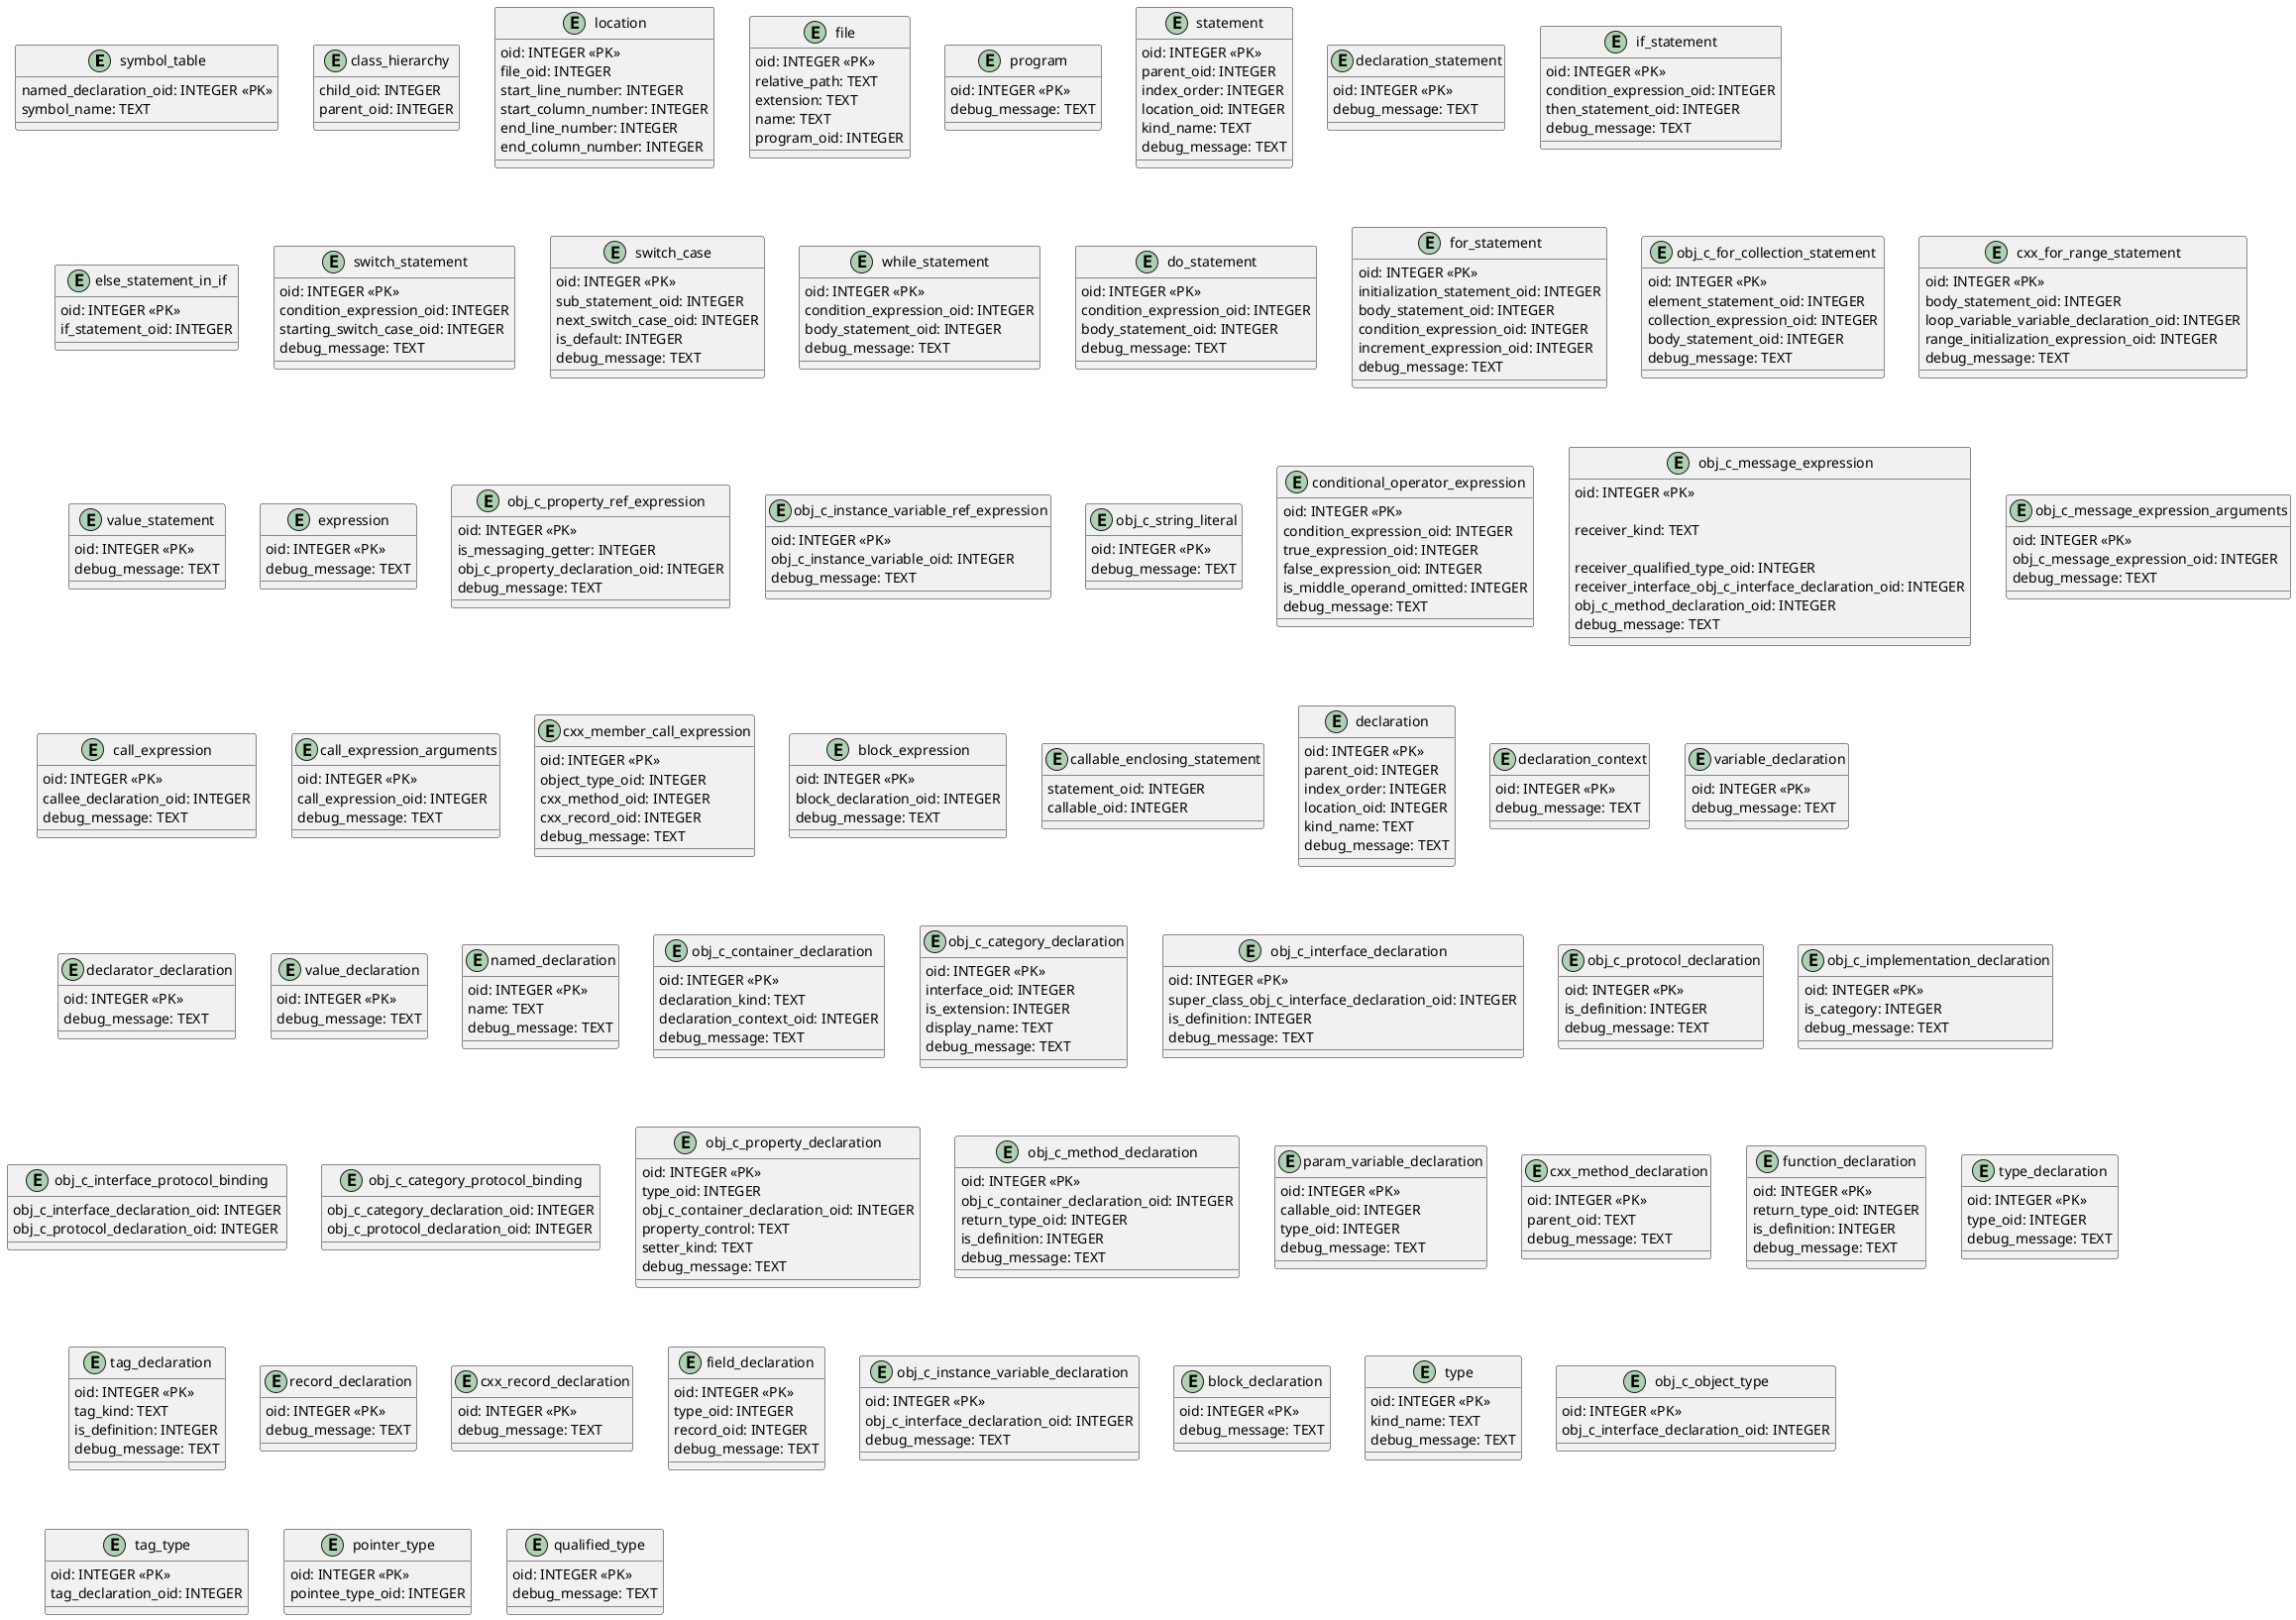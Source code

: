 @startuml
' Store named declaration oid and its symbol name
entity symbol_table {
	named_declaration_oid: INTEGER <<PK>>
	symbol_name: TEXT
}

' class inheritance
entity class_hierarchy {
    child_oid: INTEGER
    parent_oid: INTEGER
}

' code location
entity location {
    oid: INTEGER <<PK>>
    file_oid: INTEGER
    start_line_number: INTEGER
    start_column_number: INTEGER
    end_line_number: INTEGER
    end_column_number: INTEGER
}

entity file {
    oid: INTEGER <<PK>>
    relative_path: TEXT
    extension: TEXT
    name: TEXT
	program_oid: INTEGER
}

entity program {
    oid: INTEGER <<PK>>
    debug_message: TEXT
}

' ---------
' STATEMENT
' ---------
entity statement {
    oid: INTEGER <<PK>>
    parent_oid: INTEGER
    index_order: INTEGER
    location_oid: INTEGER
    ' Statement kind name
    kind_name: TEXT
    debug_message: TEXT
}

entity declaration_statement {
    oid: INTEGER <<PK>>
    debug_message: TEXT
}

entity if_statement {
    oid: INTEGER <<PK>>
    ' Gets the condition of this ‘if’ statement, the condition is an expression
    condition_expression_oid: INTEGER
    ' Gets the ‘then’ statement of this ‘if’ statement
    then_statement_oid: INTEGER
    debug_message: TEXT
}

' Gets the ‘else’ statement of this ‘if’ statement, if any
entity else_statement_in_if {
    oid: INTEGER <<PK>>
    if_statement_oid: INTEGER
}

entity switch_statement {
    oid: INTEGER <<PK>>
    ' Gets the condition of this switch statement, the condition is an expression
    condition_expression_oid: INTEGER
    ' Gets the starting switch case statement of this switch statement
    starting_switch_case_oid: INTEGER
    debug_message: TEXT
}

entity switch_case {
    oid: INTEGER <<PK>>
    sub_statement_oid: INTEGER
    ' Gets the next switch case belonging to the same switch statement, if any
    next_switch_case_oid: INTEGER
    is_default: INTEGER
    debug_message: TEXT
}

entity while_statement {
    oid: INTEGER <<PK>>
    condition_expression_oid: INTEGER
    body_statement_oid: INTEGER
    debug_message: TEXT
}

entity do_statement {
    oid: INTEGER <<PK>>
    condition_expression_oid: INTEGER
    body_statement_oid: INTEGER
    debug_message: TEXT
}

' !!! This represents a 'for (init;cond;inc)' stmt, not for-in stmt
entity for_statement {
    oid: INTEGER <<PK>>
    initialization_statement_oid: INTEGER
    body_statement_oid: INTEGER
    ' Gets the condition expression
    condition_expression_oid: INTEGER
    ' Gets the increment expression
    increment_expression_oid: INTEGER
    debug_message: TEXT
}

' Represents Objective-C's collection statement
' This is represented as 'for (element 'in' collection-expression)' stmt
entity obj_c_for_collection_statement {
    oid: INTEGER <<PK>>
    element_statement_oid: INTEGER
    collection_expression_oid: INTEGER
    body_statement_oid: INTEGER
    debug_message: TEXT
}

' This represents C++0x [stmt.ranged]'s ranged for statement, represented as 'for (range-declarator : range-expression)' or 'for (init-statement range-declarator : range-expression)'.
entity cxx_for_range_statement {
    oid: INTEGER <<PK>>
    body_statement_oid: INTEGER
    loop_variable_variable_declaration_oid: INTEGER
    range_initialization_expression_oid: INTEGER
    debug_message: TEXT
    ' Those attributes below are for desugared form. No need to store them.
    ' initialization_statement_oid: INTEGER
    ' condition_expression_oid: INTEGER
    ' begin_declaration_statement_oid: INTEGER
    ' end_declaration_statement_oid: INTEGER
    '' Gets the increment expression
    ' increment_expression_oid: INTEGER
}

entity value_statement {
    oid: INTEGER <<PK>>
    debug_message: TEXT
}

entity expression {
    oid: INTEGER <<PK>>
    debug_message: TEXT
}

'A dot-syntax expression to access an ObjC property.'
entity obj_c_property_ref_expression {
    oid: INTEGER <<PK>>
    is_messaging_getter: INTEGER
    obj_c_property_declaration_oid: INTEGER
    debug_message: TEXT
}

'A reference to an ObjC instance variable'
entity obj_c_instance_variable_ref_expression {
    oid: INTEGER <<PK>>
    obj_c_instance_variable_oid: INTEGER
    debug_message: TEXT
}

' Used for Objective-C string literals
entity obj_c_string_literal {
    oid: INTEGER <<PK>>
    ' store the string literal
    debug_message: TEXT
}

' This models both ConditionalOperator and BinaryConditionalOperator in Clang AST
' BinaryConditionalOperator: The middle operand in a conditional expression may be omitted
' e.g.: x ? : y see https://gcc.gnu.org/onlinedocs/gcc/Conditionals.html
entity conditional_operator_expression {
    oid: INTEGER <<PK>>
    condition_expression_oid: INTEGER
    ' Return the subexpression which will be evaluated if the condition evaluates to true
    true_expression_oid: INTEGER
    ' Return the subexpression which will be evaluated if the condition evaluates to false
    false_expression_oid: INTEGER
    ' For BinaryConditionalOperator
    is_middle_operand_omitted: INTEGER
    debug_message: TEXT
}

' An expression that sends a message to the given Objective-C object or class
' [SampleClass sayHello 1 2]
entity obj_c_message_expression {
    oid: INTEGER <<PK>>

    ' The kind of receiver this message is sending to.
    ' Enum:
    ' class: The receiver is a class.
    ' instance: The receiver is an object instance.
    ' super_class: The receiver is a superclass.
    ' super_instance: The receiver is the instance of the superclass object.
    receiver_kind: TEXT

    ' Retrieve the receiver type to which this message is being directed
    receiver_qualified_type_oid: INTEGER
    ' Retrieve the Objective-C interface to which this message is being directed, if known
    receiver_interface_obj_c_interface_declaration_oid: INTEGER
    obj_c_method_declaration_oid: INTEGER
    debug_message: TEXT
}

' The arguments to an obj_c_message_expression, not including the receiver
entity obj_c_message_expression_arguments {
    oid: INTEGER <<PK>>
    obj_c_message_expression_oid: INTEGER
    debug_message: TEXT
}

' An expression represents a function call
entity call_expression {
    oid: INTEGER <<PK>>
    callee_declaration_oid: INTEGER
    debug_message: TEXT
}

' The arguments to an call_expression, not including the receiver
entity call_expression_arguments {
    oid: INTEGER <<PK>>
    call_expression_oid: INTEGER
    debug_message: TEXT
}

' Represents a call to a member function that may be written either with member call syntax
' (e.g., "obj.func()" or "objptr->func()") or with normal function-call syntax ("func()")
' within a member function that ends up calling a member function.
entity cxx_member_call_expression {
    oid: INTEGER <<PK>>
    ' the type of the object argument.
    object_type_oid: INTEGER
    ' the declaration of the called method.
    cxx_method_oid: INTEGER
    ' the CXXRecordDecl for the underlying type of the implicit object argument.
    cxx_record_oid: INTEGER
    debug_message: TEXT
}

' BlockExpr - Adaptor class for mixing a BlockDecl with expressions.
' ^{ statement-body } or ^(int arg1, float arg2){ statement-body }
entity block_expression {
    oid: INTEGER <<PK>>
    block_declaration_oid: INTEGER
    debug_message: TEXT
}

' Record the corresponding relationship between a statement and its caller callable
entity callable_enclosing_statement {
    statement_oid: INTEGER
    callable_oid: INTEGER
}

' -----------
' DECLARATION
' -----------
entity declaration {
    oid: INTEGER <<PK>>
    parent_oid: INTEGER
    index_order: INTEGER
    location_oid: INTEGER
    ' Declaration kind name
    kind_name: TEXT
    debug_message: TEXT
}

' Not modeling this for now becasue except OMPDeclareMapperDecl,
' all declaration context are also inherited from Decl
' This is used only as base class of specific decl types that can act as declaration contexts
entity declaration_context {
    oid: INTEGER <<PK>>
    debug_message: TEXT
}

' Represents a variable declaration or definition
entity variable_declaration {
    oid: INTEGER <<PK>>
    debug_message: TEXT
}

' Represents a ValueDecl that came out of a declarator.
' Contains type source information through TypeSourceInfo.
entity declarator_declaration {
    oid: INTEGER <<PK>>
    debug_message: TEXT
}

' Represent the declaration of a variable (in which case it is an lvalue) a function (in which case it is a function designator) or an enum constant.
entity value_declaration {
    oid: INTEGER <<PK>>
    debug_message: TEXT
}

' This represents a decl that may have a name
entity named_declaration {
    oid: INTEGER <<PK>>
    name: TEXT
    debug_message: TEXT
}

' Represents a container for method declarations
entity obj_c_container_declaration {
    oid: INTEGER <<PK>>
    declaration_kind: TEXT
    ' Not modeling this
    declaration_context_oid: INTEGER
    debug_message: TEXT
}

' Represents a category declaration
entity obj_c_category_declaration {
    oid: INTEGER <<PK>>
    interface_oid: INTEGER
    is_extension: INTEGER
    display_name: TEXT
    debug_message: TEXT
}

entity obj_c_interface_declaration {
    oid: INTEGER <<PK>>
    ' Get super class (of type obj_c_interface_declaration)
    super_class_obj_c_interface_declaration_oid: INTEGER
    ' Determine whether this particular declaration of this class is actually also a definition.
    is_definition: INTEGER
    debug_message: TEXT
}

entity obj_c_protocol_declaration {
    oid: INTEGER <<PK>>
    ' Determine whether this particular declaration is also the definition.
    is_definition: INTEGER
    debug_message: TEXT
}

entity obj_c_implementation_declaration {
    oid: INTEGER <<PK>>
    is_category: INTEGER
    debug_message: TEXT
}

' Binding interface and protocol
entity obj_c_interface_protocol_binding {
    obj_c_interface_declaration_oid: INTEGER
    obj_c_protocol_declaration_oid: INTEGER
}

' Binding category and protocol
entity obj_c_category_protocol_binding {
    obj_c_category_declaration_oid: INTEGER
    obj_c_protocol_declaration_oid: INTEGER
}

' Represents one property declaration in an Objective-C interface
entity obj_c_property_declaration {
    oid: INTEGER <<PK>>
    type_oid: INTEGER
    obj_c_container_declaration_oid: INTEGER
    ' Enum: none, required, optional
    property_control: TEXT
    ' Enum: assign, retain, copy, weak
    setter_kind: TEXT
    debug_message: TEXT
}

' ObjC methods can be declared within 4 contexts: class interfaces, categories, protocols, and class implementations.
entity obj_c_method_declaration {
    oid: INTEGER <<PK>>
    obj_c_container_declaration_oid: INTEGER
    ' Enum: interface, category, protocol, implementation
    return_type_oid: INTEGER
    ' Returns whether this specific method is a definition.
    is_definition: INTEGER
    debug_message: TEXT
}

entity param_variable_declaration {
    oid: INTEGER <<PK>>
    callable_oid: INTEGER
    type_oid: INTEGER
    debug_message: TEXT
}

' Represents a static or instance method of a struct/union/class.
entity cxx_method_declaration {
    oid: INTEGER <<PK>>
    ' the parent of this method declaration, which is the class in which this method is defined.
    parent_oid: TEXT
    debug_message: TEXT
}

' Represents a function declaration or definition.
entity function_declaration {
    oid: INTEGER <<PK>>
    return_type_oid: INTEGER
    ' Returns whether this specific declaration of the function is also a definition that does not contain uninstantiated body. This does not determine whether the function has been defined (e.g., in a previous definition); for that information, use isDefined. Note: the function declaration does not become a definition until the parser reaches the definition, if called before, this function will return `false`.
    is_definition: INTEGER
    debug_message: TEXT
}

' Represents a declaration of a type.
entity type_declaration {
    oid: INTEGER <<PK>>
    ' Type defined by this node
    type_oid: INTEGER
    debug_message: TEXT
}

' Represents the declaration of a struct/union/class/enum.
entity tag_declaration {
    oid: INTEGER <<PK>>
    ' The kind of a tag type.
    ' Enum: struct, interface, union, class, enum
    tag_kind: TEXT
    ' Return true if this declaration is a completion definition of the type. Provided for consistency.
    is_definition: INTEGER
    debug_message: TEXT
}

' Represents a struct/union/class.
entity record_declaration {
    oid: INTEGER <<PK>>
    debug_message: TEXT
}

' Represents a C++ struct/union/class. Its base classes will be recorded to class hierarchy
entity cxx_record_declaration {
    oid: INTEGER <<PK>>
    debug_message: TEXT
}

' Represents a member variable of a C++ struct/union/class.
entity field_declaration {
    oid: INTEGER <<PK>>
    type_oid: INTEGER
    record_oid: INTEGER
    debug_message: TEXT
}

'Represents an ObjC instance variable.'
entity obj_c_instance_variable_declaration {
    oid: INTEGER <<PK>>
    obj_c_interface_declaration_oid: INTEGER
    debug_message: TEXT
}

' Represents a block literal declaration, which is like an unnamed FunctionDecl.
entity block_declaration {
    oid: INTEGER <<PK>>
    debug_message: TEXT
}

' ----
' TYPE
' ----

' The base class of the type hierarchy
entity type {
    oid: INTEGER <<PK>>
    ' Type kind name
    kind_name: TEXT
    debug_message: TEXT
}

' Represents a class type in Objective-C
entity obj_c_object_type {
    oid: INTEGER <<PK>>
    obj_c_interface_declaration_oid: INTEGER
}

' Represents a struct/union/class/enum type in C/C++
entity tag_type {
    oid: INTEGER <<PK>>
    tag_declaration_oid: INTEGER
}

' Represents a pointer type or an Objective-C object pointer type
entity pointer_type {
    oid: INTEGER <<PK>>
    ' If this is a pointer, ObjC object pointer, or block pointer, this returns the respective pointee.
    pointee_type_oid: INTEGER
}

' ------
' OTHERS
' ------
' Others other than stmt, decl, type


entity qualified_type {
    oid: INTEGER <<PK>>
    debug_message: TEXT
}

@enduml
